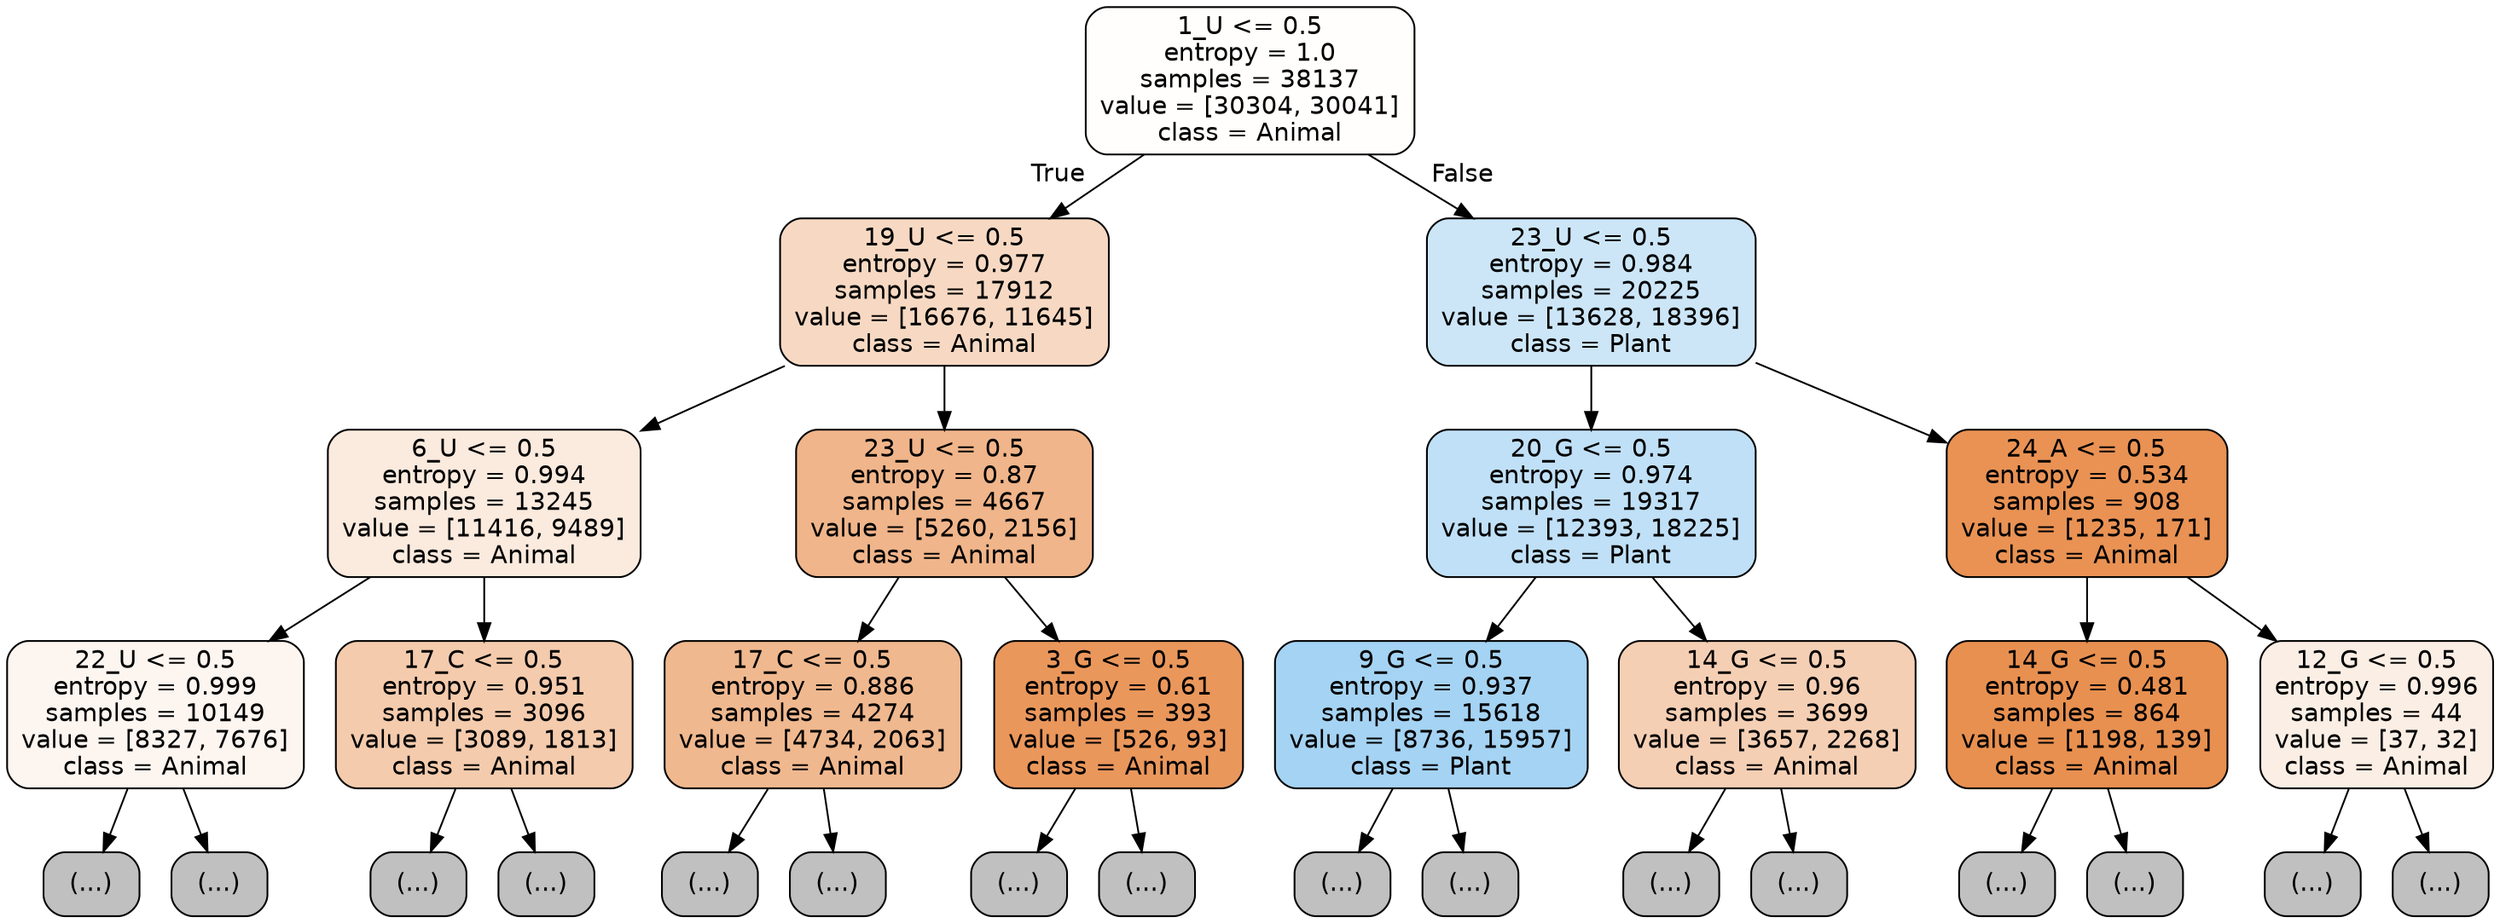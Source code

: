 digraph Tree {
node [shape=box, style="filled, rounded", color="black", fontname="helvetica"] ;
edge [fontname="helvetica"] ;
0 [label="1_U <= 0.5\nentropy = 1.0\nsamples = 38137\nvalue = [30304, 30041]\nclass = Animal", fillcolor="#fffefd"] ;
1 [label="19_U <= 0.5\nentropy = 0.977\nsamples = 17912\nvalue = [16676, 11645]\nclass = Animal", fillcolor="#f7d9c3"] ;
0 -> 1 [labeldistance=2.5, labelangle=45, headlabel="True"] ;
2 [label="6_U <= 0.5\nentropy = 0.994\nsamples = 13245\nvalue = [11416, 9489]\nclass = Animal", fillcolor="#fbeade"] ;
1 -> 2 ;
3 [label="22_U <= 0.5\nentropy = 0.999\nsamples = 10149\nvalue = [8327, 7676]\nclass = Animal", fillcolor="#fdf5f0"] ;
2 -> 3 ;
4 [label="(...)", fillcolor="#C0C0C0"] ;
3 -> 4 ;
4537 [label="(...)", fillcolor="#C0C0C0"] ;
3 -> 4537 ;
5194 [label="17_C <= 0.5\nentropy = 0.951\nsamples = 3096\nvalue = [3089, 1813]\nclass = Animal", fillcolor="#f4cbad"] ;
2 -> 5194 ;
5195 [label="(...)", fillcolor="#C0C0C0"] ;
5194 -> 5195 ;
6570 [label="(...)", fillcolor="#C0C0C0"] ;
5194 -> 6570 ;
7001 [label="23_U <= 0.5\nentropy = 0.87\nsamples = 4667\nvalue = [5260, 2156]\nclass = Animal", fillcolor="#f0b58a"] ;
1 -> 7001 ;
7002 [label="17_C <= 0.5\nentropy = 0.886\nsamples = 4274\nvalue = [4734, 2063]\nclass = Animal", fillcolor="#f0b88f"] ;
7001 -> 7002 ;
7003 [label="(...)", fillcolor="#C0C0C0"] ;
7002 -> 7003 ;
8852 [label="(...)", fillcolor="#C0C0C0"] ;
7002 -> 8852 ;
9319 [label="3_G <= 0.5\nentropy = 0.61\nsamples = 393\nvalue = [526, 93]\nclass = Animal", fillcolor="#ea975c"] ;
7001 -> 9319 ;
9320 [label="(...)", fillcolor="#C0C0C0"] ;
9319 -> 9320 ;
9423 [label="(...)", fillcolor="#C0C0C0"] ;
9319 -> 9423 ;
9446 [label="23_U <= 0.5\nentropy = 0.984\nsamples = 20225\nvalue = [13628, 18396]\nclass = Plant", fillcolor="#cce6f8"] ;
0 -> 9446 [labeldistance=2.5, labelangle=-45, headlabel="False"] ;
9447 [label="20_G <= 0.5\nentropy = 0.974\nsamples = 19317\nvalue = [12393, 18225]\nclass = Plant", fillcolor="#c0e0f7"] ;
9446 -> 9447 ;
9448 [label="9_G <= 0.5\nentropy = 0.937\nsamples = 15618\nvalue = [8736, 15957]\nclass = Plant", fillcolor="#a5d3f3"] ;
9447 -> 9448 ;
9449 [label="(...)", fillcolor="#C0C0C0"] ;
9448 -> 9449 ;
13452 [label="(...)", fillcolor="#C0C0C0"] ;
9448 -> 13452 ;
14813 [label="14_G <= 0.5\nentropy = 0.96\nsamples = 3699\nvalue = [3657, 2268]\nclass = Animal", fillcolor="#f5cfb4"] ;
9447 -> 14813 ;
14814 [label="(...)", fillcolor="#C0C0C0"] ;
14813 -> 14814 ;
16115 [label="(...)", fillcolor="#C0C0C0"] ;
14813 -> 16115 ;
16594 [label="24_A <= 0.5\nentropy = 0.534\nsamples = 908\nvalue = [1235, 171]\nclass = Animal", fillcolor="#e99254"] ;
9446 -> 16594 ;
16595 [label="14_G <= 0.5\nentropy = 0.481\nsamples = 864\nvalue = [1198, 139]\nclass = Animal", fillcolor="#e89050"] ;
16594 -> 16595 ;
16596 [label="(...)", fillcolor="#C0C0C0"] ;
16595 -> 16596 ;
16763 [label="(...)", fillcolor="#C0C0C0"] ;
16595 -> 16763 ;
16852 [label="12_G <= 0.5\nentropy = 0.996\nsamples = 44\nvalue = [37, 32]\nclass = Animal", fillcolor="#fbeee4"] ;
16594 -> 16852 ;
16853 [label="(...)", fillcolor="#C0C0C0"] ;
16852 -> 16853 ;
16876 [label="(...)", fillcolor="#C0C0C0"] ;
16852 -> 16876 ;
}